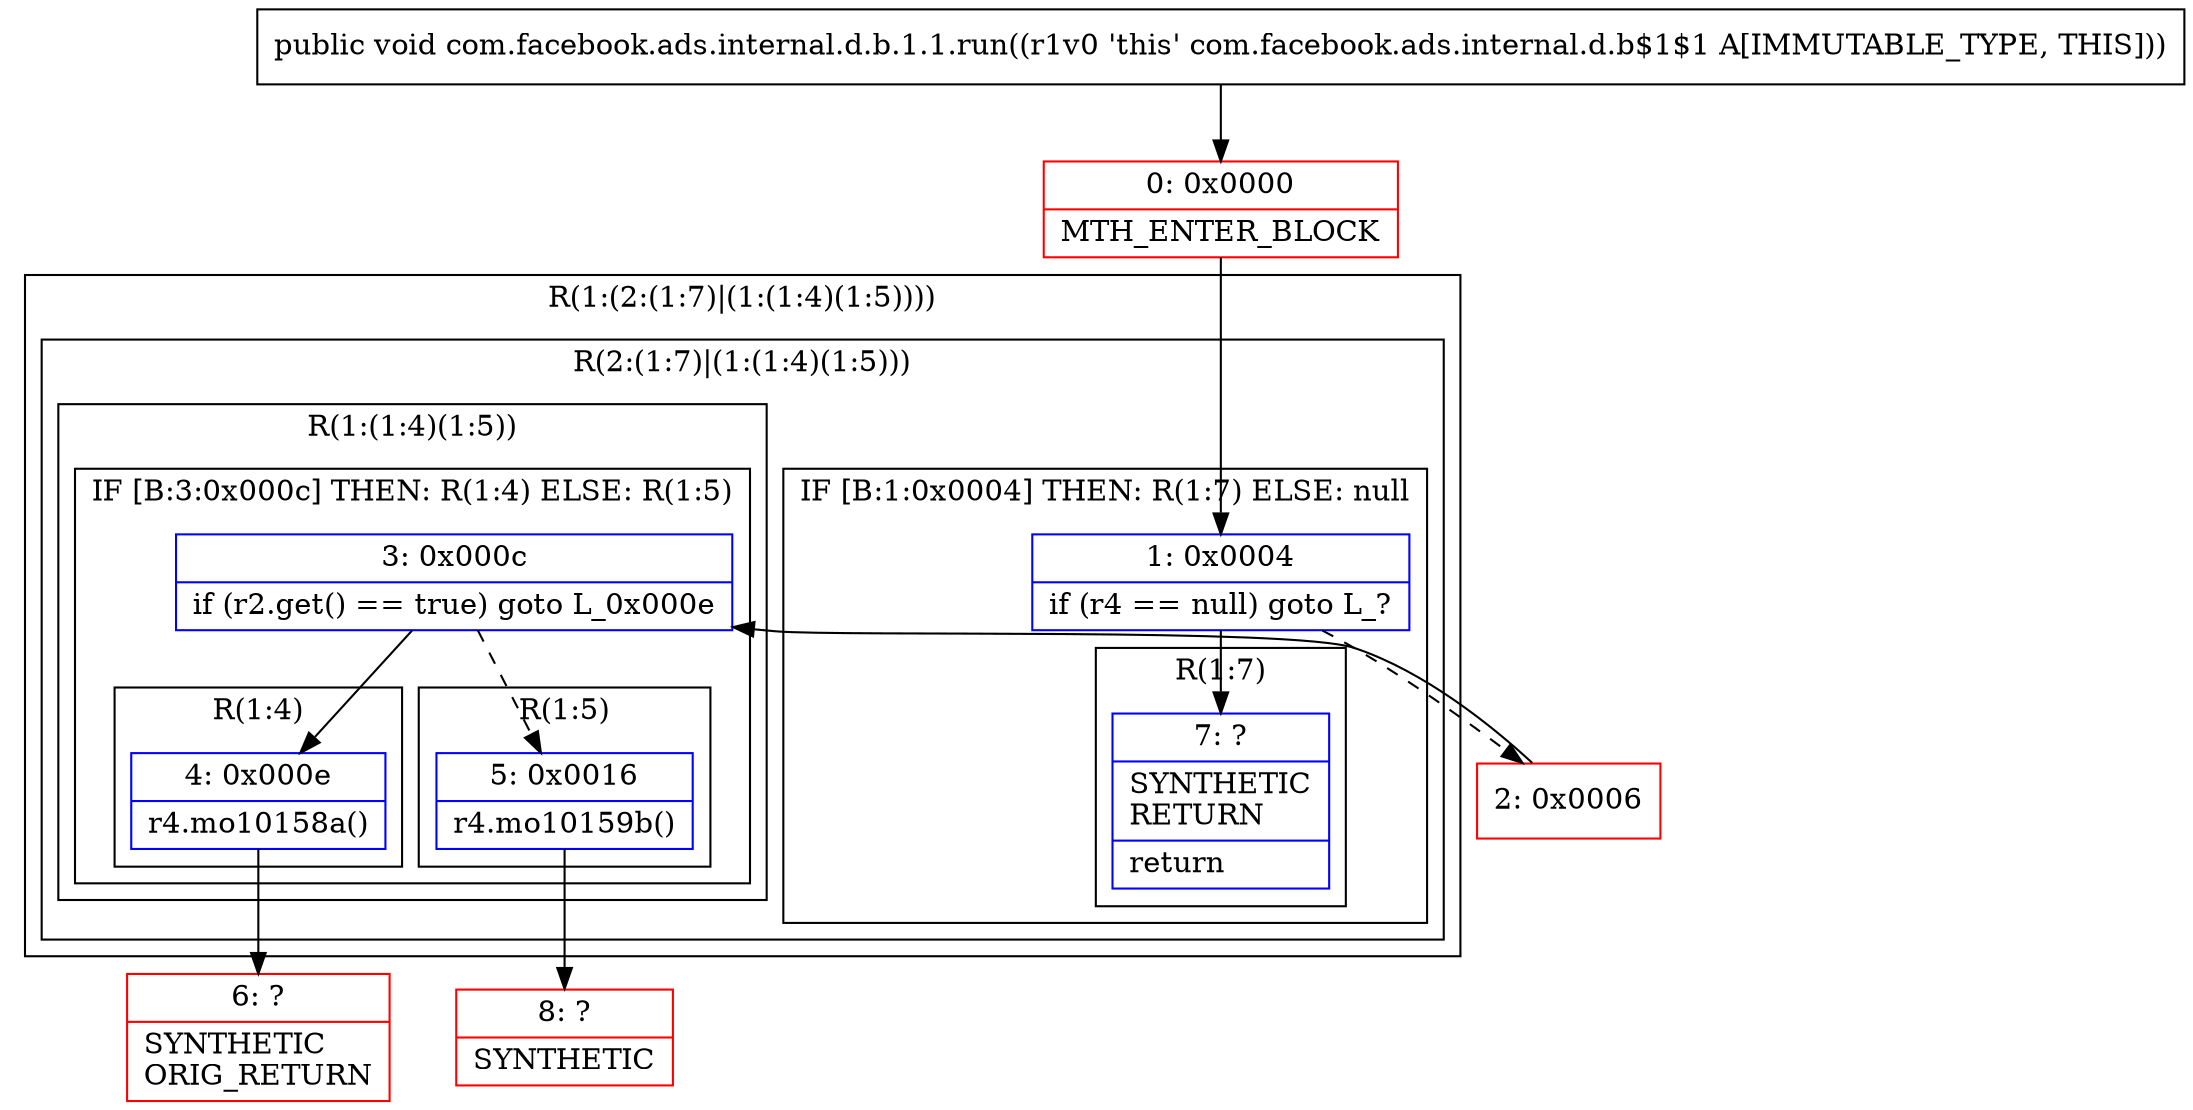 digraph "CFG forcom.facebook.ads.internal.d.b.1.1.run()V" {
subgraph cluster_Region_295891978 {
label = "R(1:(2:(1:7)|(1:(1:4)(1:5))))";
node [shape=record,color=blue];
subgraph cluster_Region_2107377569 {
label = "R(2:(1:7)|(1:(1:4)(1:5)))";
node [shape=record,color=blue];
subgraph cluster_IfRegion_780712734 {
label = "IF [B:1:0x0004] THEN: R(1:7) ELSE: null";
node [shape=record,color=blue];
Node_1 [shape=record,label="{1\:\ 0x0004|if (r4 == null) goto L_?\l}"];
subgraph cluster_Region_1658838073 {
label = "R(1:7)";
node [shape=record,color=blue];
Node_7 [shape=record,label="{7\:\ ?|SYNTHETIC\lRETURN\l|return\l}"];
}
}
subgraph cluster_Region_1692100300 {
label = "R(1:(1:4)(1:5))";
node [shape=record,color=blue];
subgraph cluster_IfRegion_2045236473 {
label = "IF [B:3:0x000c] THEN: R(1:4) ELSE: R(1:5)";
node [shape=record,color=blue];
Node_3 [shape=record,label="{3\:\ 0x000c|if (r2.get() == true) goto L_0x000e\l}"];
subgraph cluster_Region_308068496 {
label = "R(1:4)";
node [shape=record,color=blue];
Node_4 [shape=record,label="{4\:\ 0x000e|r4.mo10158a()\l}"];
}
subgraph cluster_Region_243202294 {
label = "R(1:5)";
node [shape=record,color=blue];
Node_5 [shape=record,label="{5\:\ 0x0016|r4.mo10159b()\l}"];
}
}
}
}
}
Node_0 [shape=record,color=red,label="{0\:\ 0x0000|MTH_ENTER_BLOCK\l}"];
Node_2 [shape=record,color=red,label="{2\:\ 0x0006}"];
Node_6 [shape=record,color=red,label="{6\:\ ?|SYNTHETIC\lORIG_RETURN\l}"];
Node_8 [shape=record,color=red,label="{8\:\ ?|SYNTHETIC\l}"];
MethodNode[shape=record,label="{public void com.facebook.ads.internal.d.b.1.1.run((r1v0 'this' com.facebook.ads.internal.d.b$1$1 A[IMMUTABLE_TYPE, THIS])) }"];
MethodNode -> Node_0;
Node_1 -> Node_2[style=dashed];
Node_1 -> Node_7;
Node_3 -> Node_4;
Node_3 -> Node_5[style=dashed];
Node_4 -> Node_6;
Node_5 -> Node_8;
Node_0 -> Node_1;
Node_2 -> Node_3;
}

